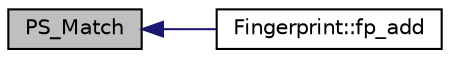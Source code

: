 digraph "PS_Match"
{
  edge [fontname="Helvetica",fontsize="10",labelfontname="Helvetica",labelfontsize="10"];
  node [fontname="Helvetica",fontsize="10",shape=record];
  rankdir="LR";
  Node1 [label="PS_Match",height=0.2,width=0.4,color="black", fillcolor="grey75", style="filled", fontcolor="black"];
  Node1 -> Node2 [dir="back",color="midnightblue",fontsize="10",style="solid"];
  Node2 [label="Fingerprint::fp_add",height=0.2,width=0.4,color="black", fillcolor="white", style="filled",URL="$class_fingerprint.html#a1cc52c07387ff07cc26427cb9d3f3d71",tooltip="Enroll user fingerprint data in to an empty memory, read user finger twice. "];
}
